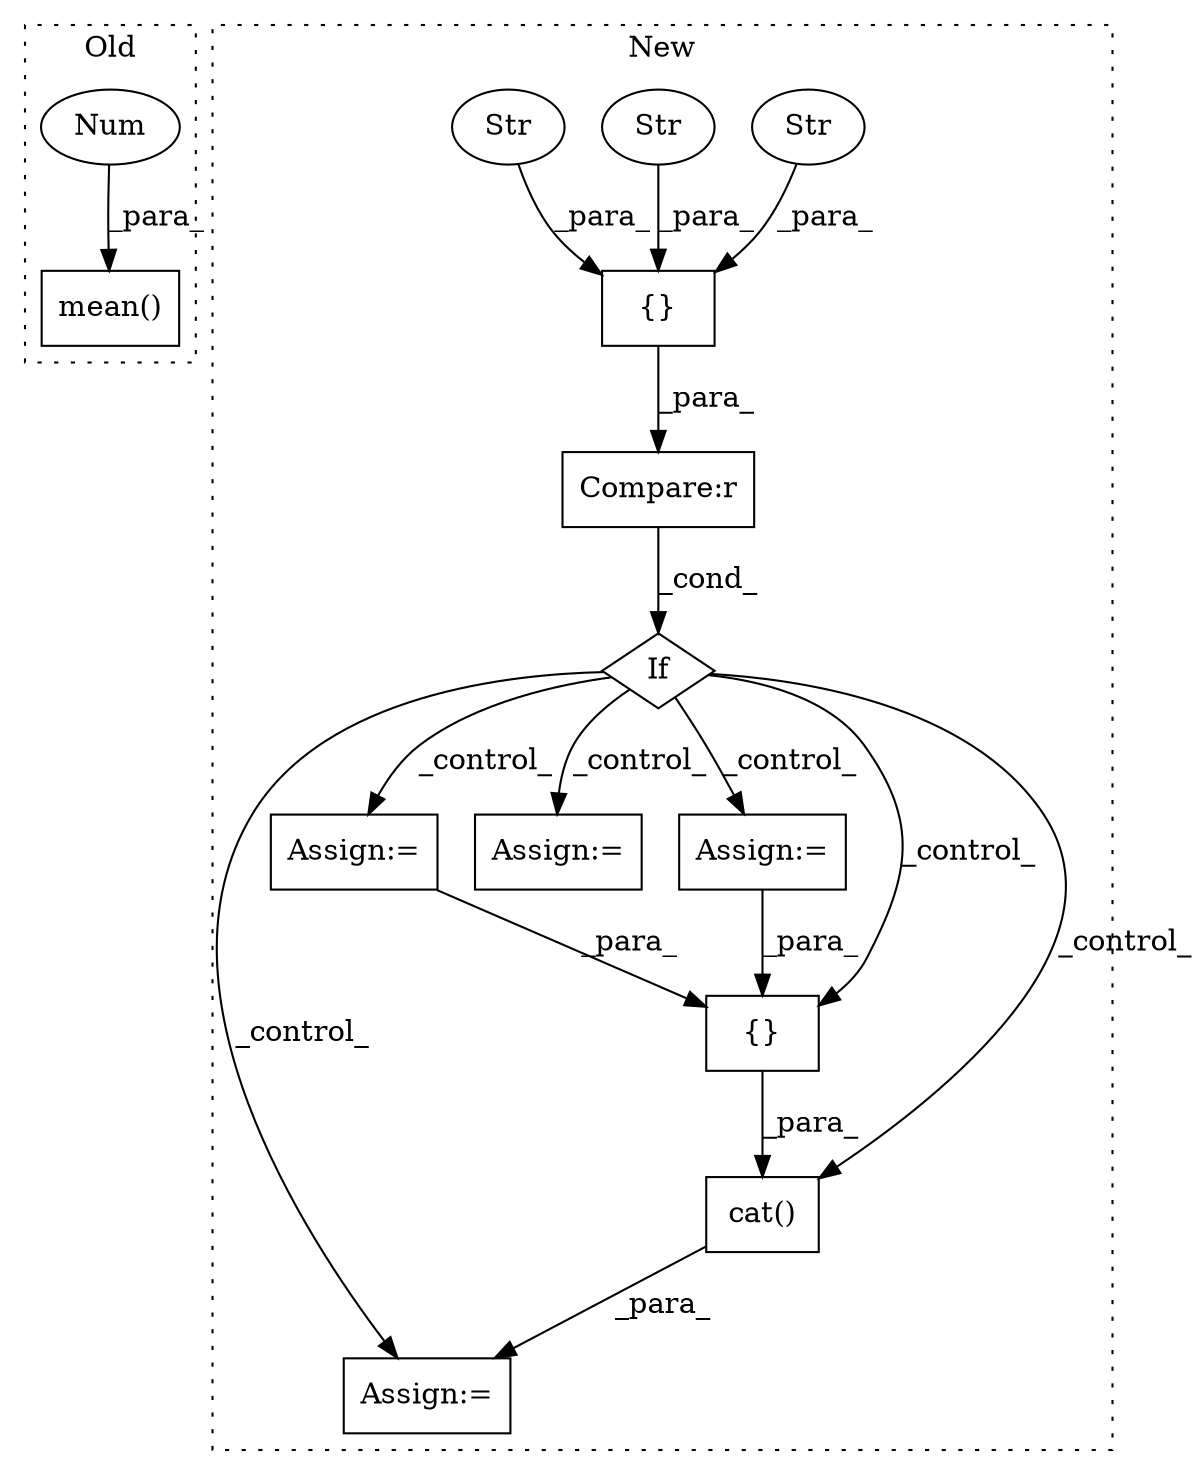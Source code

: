 digraph G {
subgraph cluster0 {
1 [label="mean()" a="75" s="12046,12089" l="41,1" shape="box"];
6 [label="Num" a="76" s="12087" l="2" shape="ellipse"];
label = "Old";
style="dotted";
}
subgraph cluster1 {
2 [label="{}" a="59" s="14151,14180" l="1,0" shape="box"];
3 [label="Assign:=" a="68" s="14138" l="3" shape="box"];
4 [label="If" a="96" s="13703,13768" l="3,14" shape="diamond"];
5 [label="Assign:=" a="68" s="13964" l="3" shape="box"];
7 [label="{}" a="59" s="13723,13767" l="1,0" shape="box"];
8 [label="Str" a="66" s="13724" l="11" shape="ellipse"];
9 [label="Str" a="66" s="13751" l="16" shape="ellipse"];
10 [label="Str" a="66" s="13737" l="12" shape="ellipse"];
11 [label="Compare:r" a="40" s="13706" l="62" shape="box"];
12 [label="cat()" a="75" s="14141,14181" l="10,9" shape="box"];
13 [label="Assign:=" a="68" s="13905" l="3" shape="box"];
14 [label="Assign:=" a="68" s="14022" l="3" shape="box"];
label = "New";
style="dotted";
}
2 -> 12 [label="_para_"];
4 -> 13 [label="_control_"];
4 -> 12 [label="_control_"];
4 -> 3 [label="_control_"];
4 -> 2 [label="_control_"];
4 -> 14 [label="_control_"];
4 -> 5 [label="_control_"];
6 -> 1 [label="_para_"];
7 -> 11 [label="_para_"];
8 -> 7 [label="_para_"];
9 -> 7 [label="_para_"];
10 -> 7 [label="_para_"];
11 -> 4 [label="_cond_"];
12 -> 3 [label="_para_"];
13 -> 2 [label="_para_"];
14 -> 2 [label="_para_"];
}